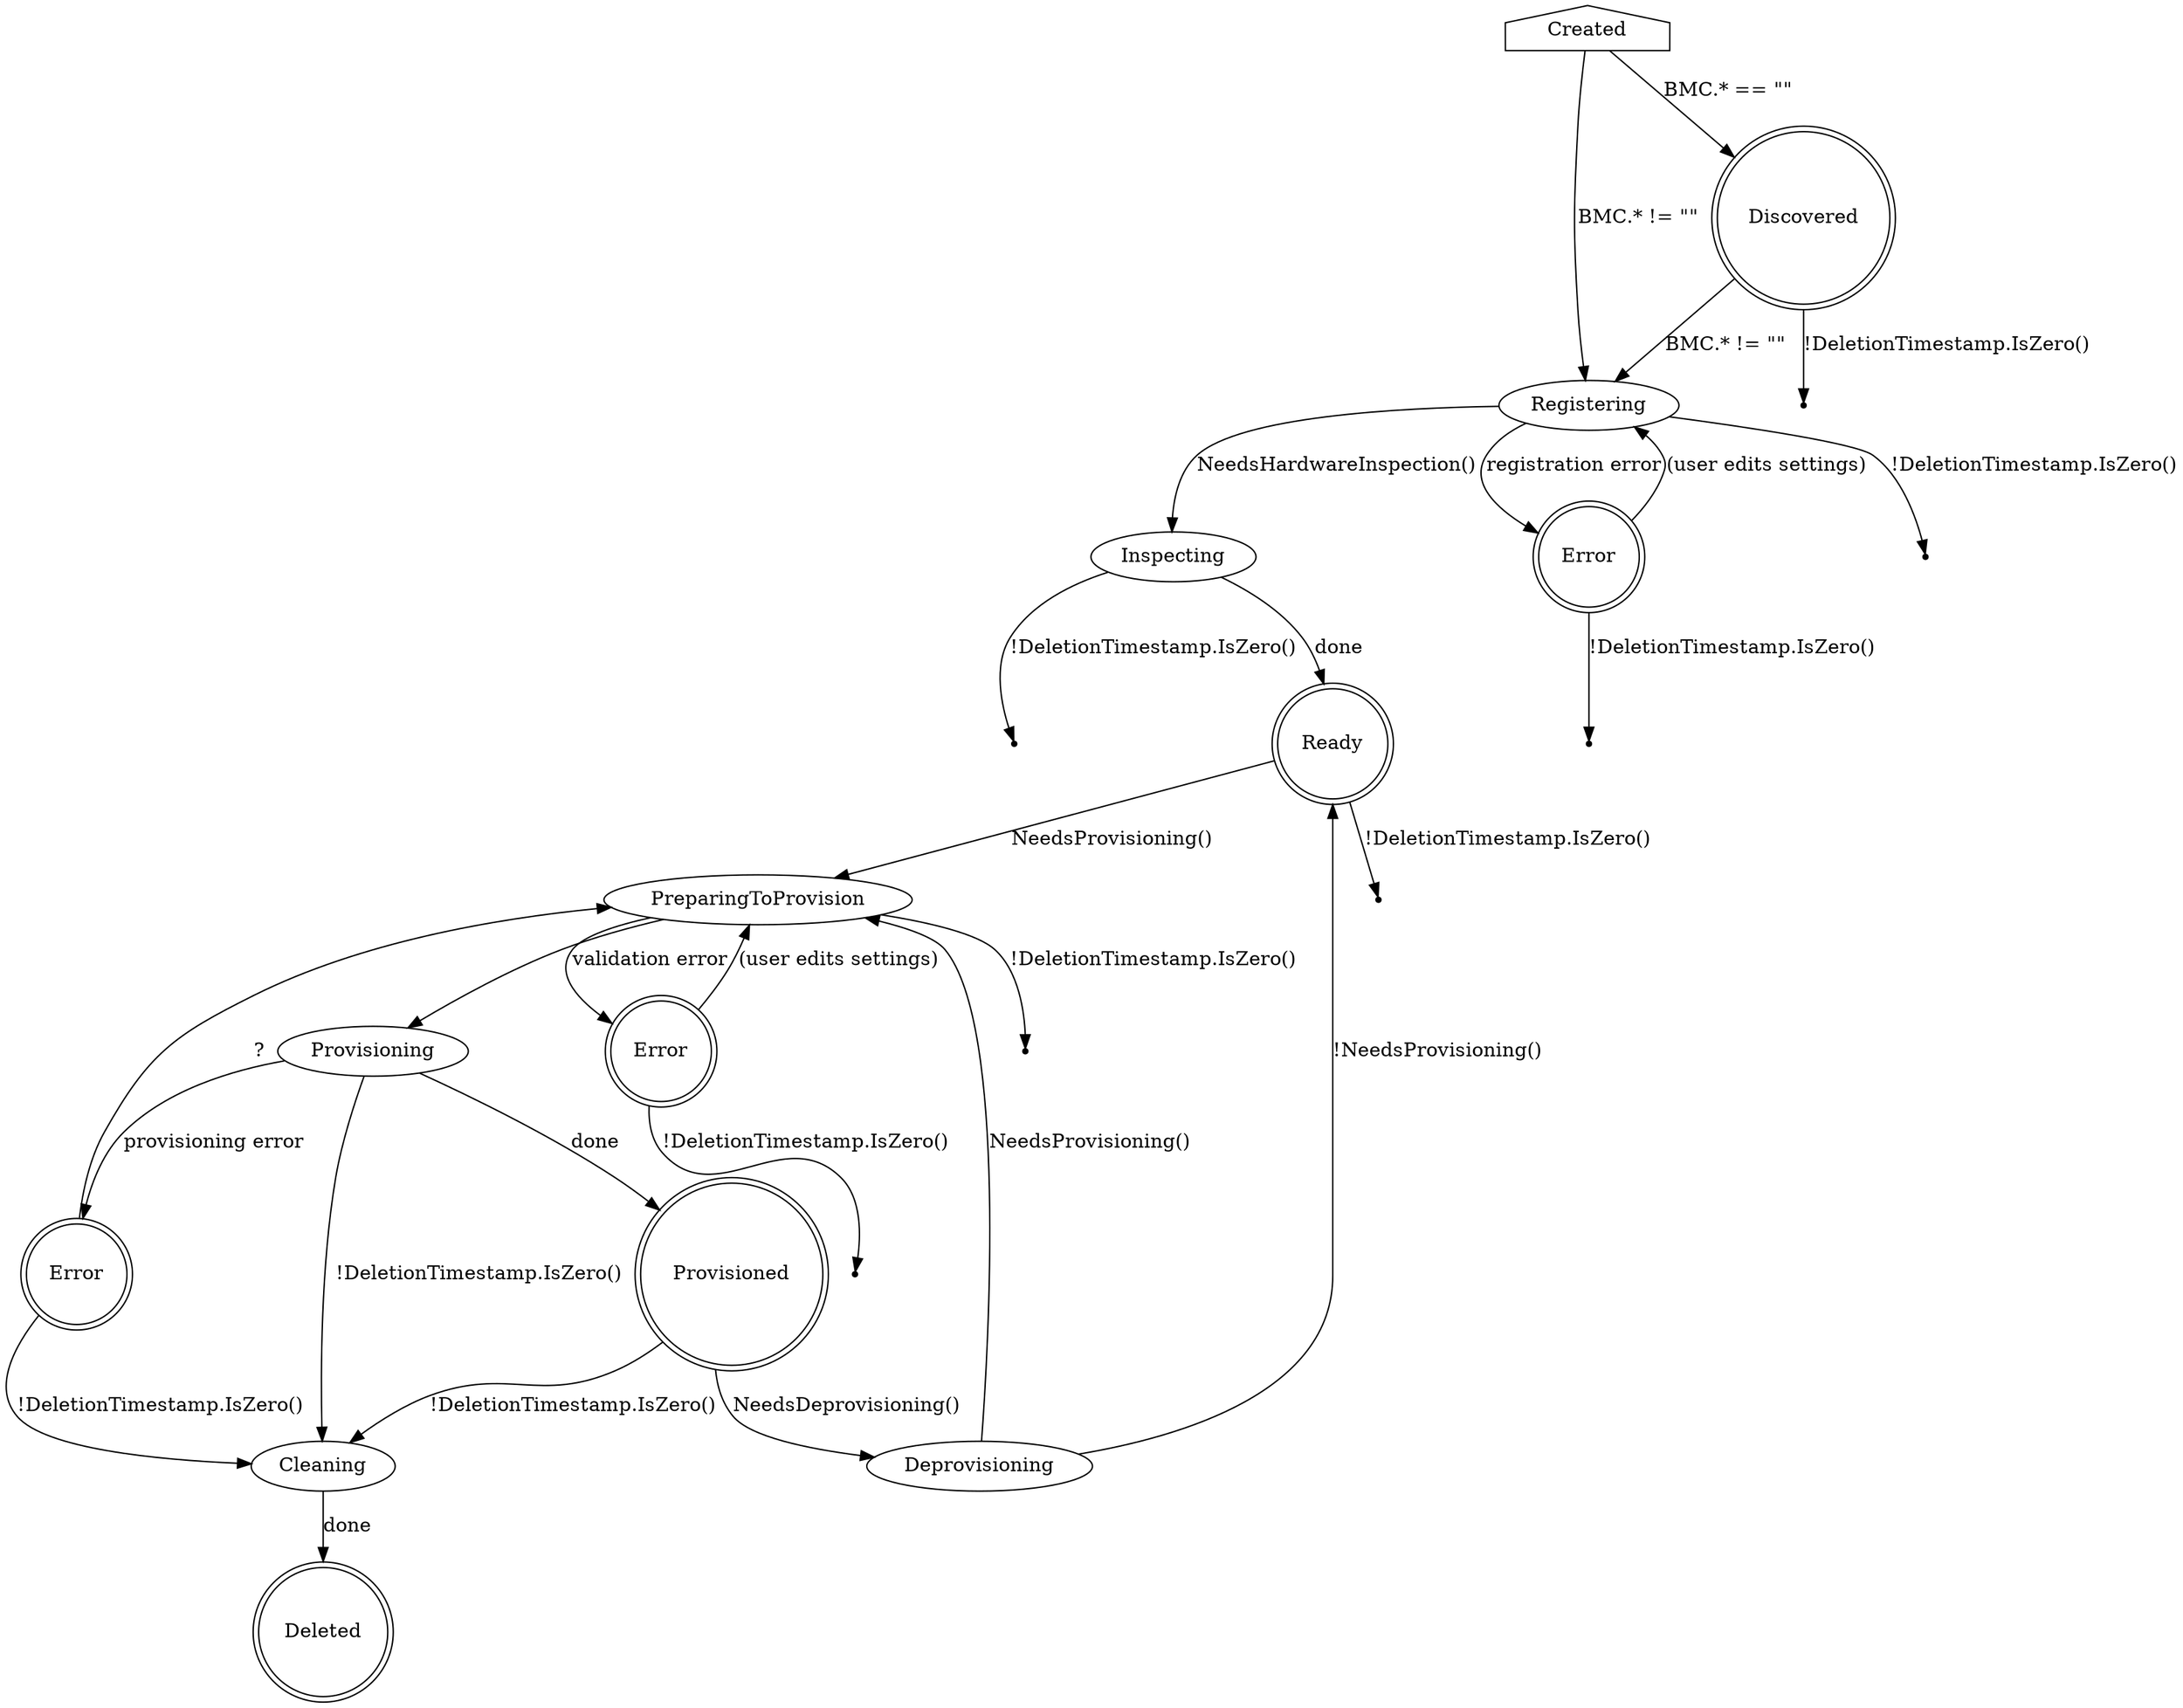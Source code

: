 digraph BaremetalHost {
    Created [shape=house]
    Created -> Discovered [label="BMC.* == \"\""]
    Created -> Registering [label="BMC.* != \"\""]

    Discovered [shape=doublecircle]
    Discovered -> Registering [label="BMC.* != \"\""]
    Discovered -> Deleted1 [label="!DeletionTimestamp.IsZero()"]

    Deleted1 [shape=point]

    Registering -> Inspecting [label="NeedsHardwareInspection()"]
    Registering -> RegistrationError [shape=doublecircle label="registration error"]
    Registering -> Deleted2 [label="!DeletionTimestamp.IsZero()"]

    Deleted2 [shape=point]

    Inspecting -> Ready [label="done"]
    Inspecting -> Deleted3 [label="!DeletionTimestamp.IsZero()"]

    Deleted3 [shape=point]

    RegistrationError [shape=doublecircle label="Error"]
    RegistrationError -> Registering [label="(user edits settings)"]
    RegistrationError -> Deleted4 [label="!DeletionTimestamp.IsZero()"]

    Deleted4 [shape=point]

    Ready [shape=doublecircle]
    Ready -> PreparingToProvision [label="NeedsProvisioning()"]
    Ready -> Deleted5 [label="!DeletionTimestamp.IsZero()"]

    Deleted5 [shape=point]

    PreparingToProvision -> ValidationError [label="validation error"]
    PreparingToProvision -> Provisioning
    PreparingToProvision -> Deleted6 [label="!DeletionTimestamp.IsZero()"]

    Deleted6 [shape=point]

    ValidationError [shape=doublecircle label="Error"]
    ValidationError -> PreparingToProvision [label="(user edits settings)"]
    ValidationError -> Deleted7 [label="!DeletionTimestamp.IsZero()"]

    Deleted7 [shape=point]

    Provisioning -> Provisioned [label=done]
    Provisioning -> ProvisioningError [label="provisioning error"]
    Provisioning -> Cleaning [label="!DeletionTimestamp.IsZero()"]

    Cleaning -> Deleted [label="done"]

    ProvisioningError [shape=doublecircle label="Error"]
    ProvisioningError -> PreparingToProvision [label="?"]
    ProvisioningError -> Cleaning [label="!DeletionTimestamp.IsZero()"]

    Provisioned [shape=doublecircle]
    Provisioned -> Deprovisioning [label="NeedsDeprovisioning()"]
    Provisioned -> Cleaning [label="!DeletionTimestamp.IsZero()"]

    Deprovisioning -> PreparingToProvision [label="NeedsProvisioning()"]
    Deprovisioning -> Ready [label="!NeedsProvisioning()"]

    Deleted [shape=doublecircle]
}
